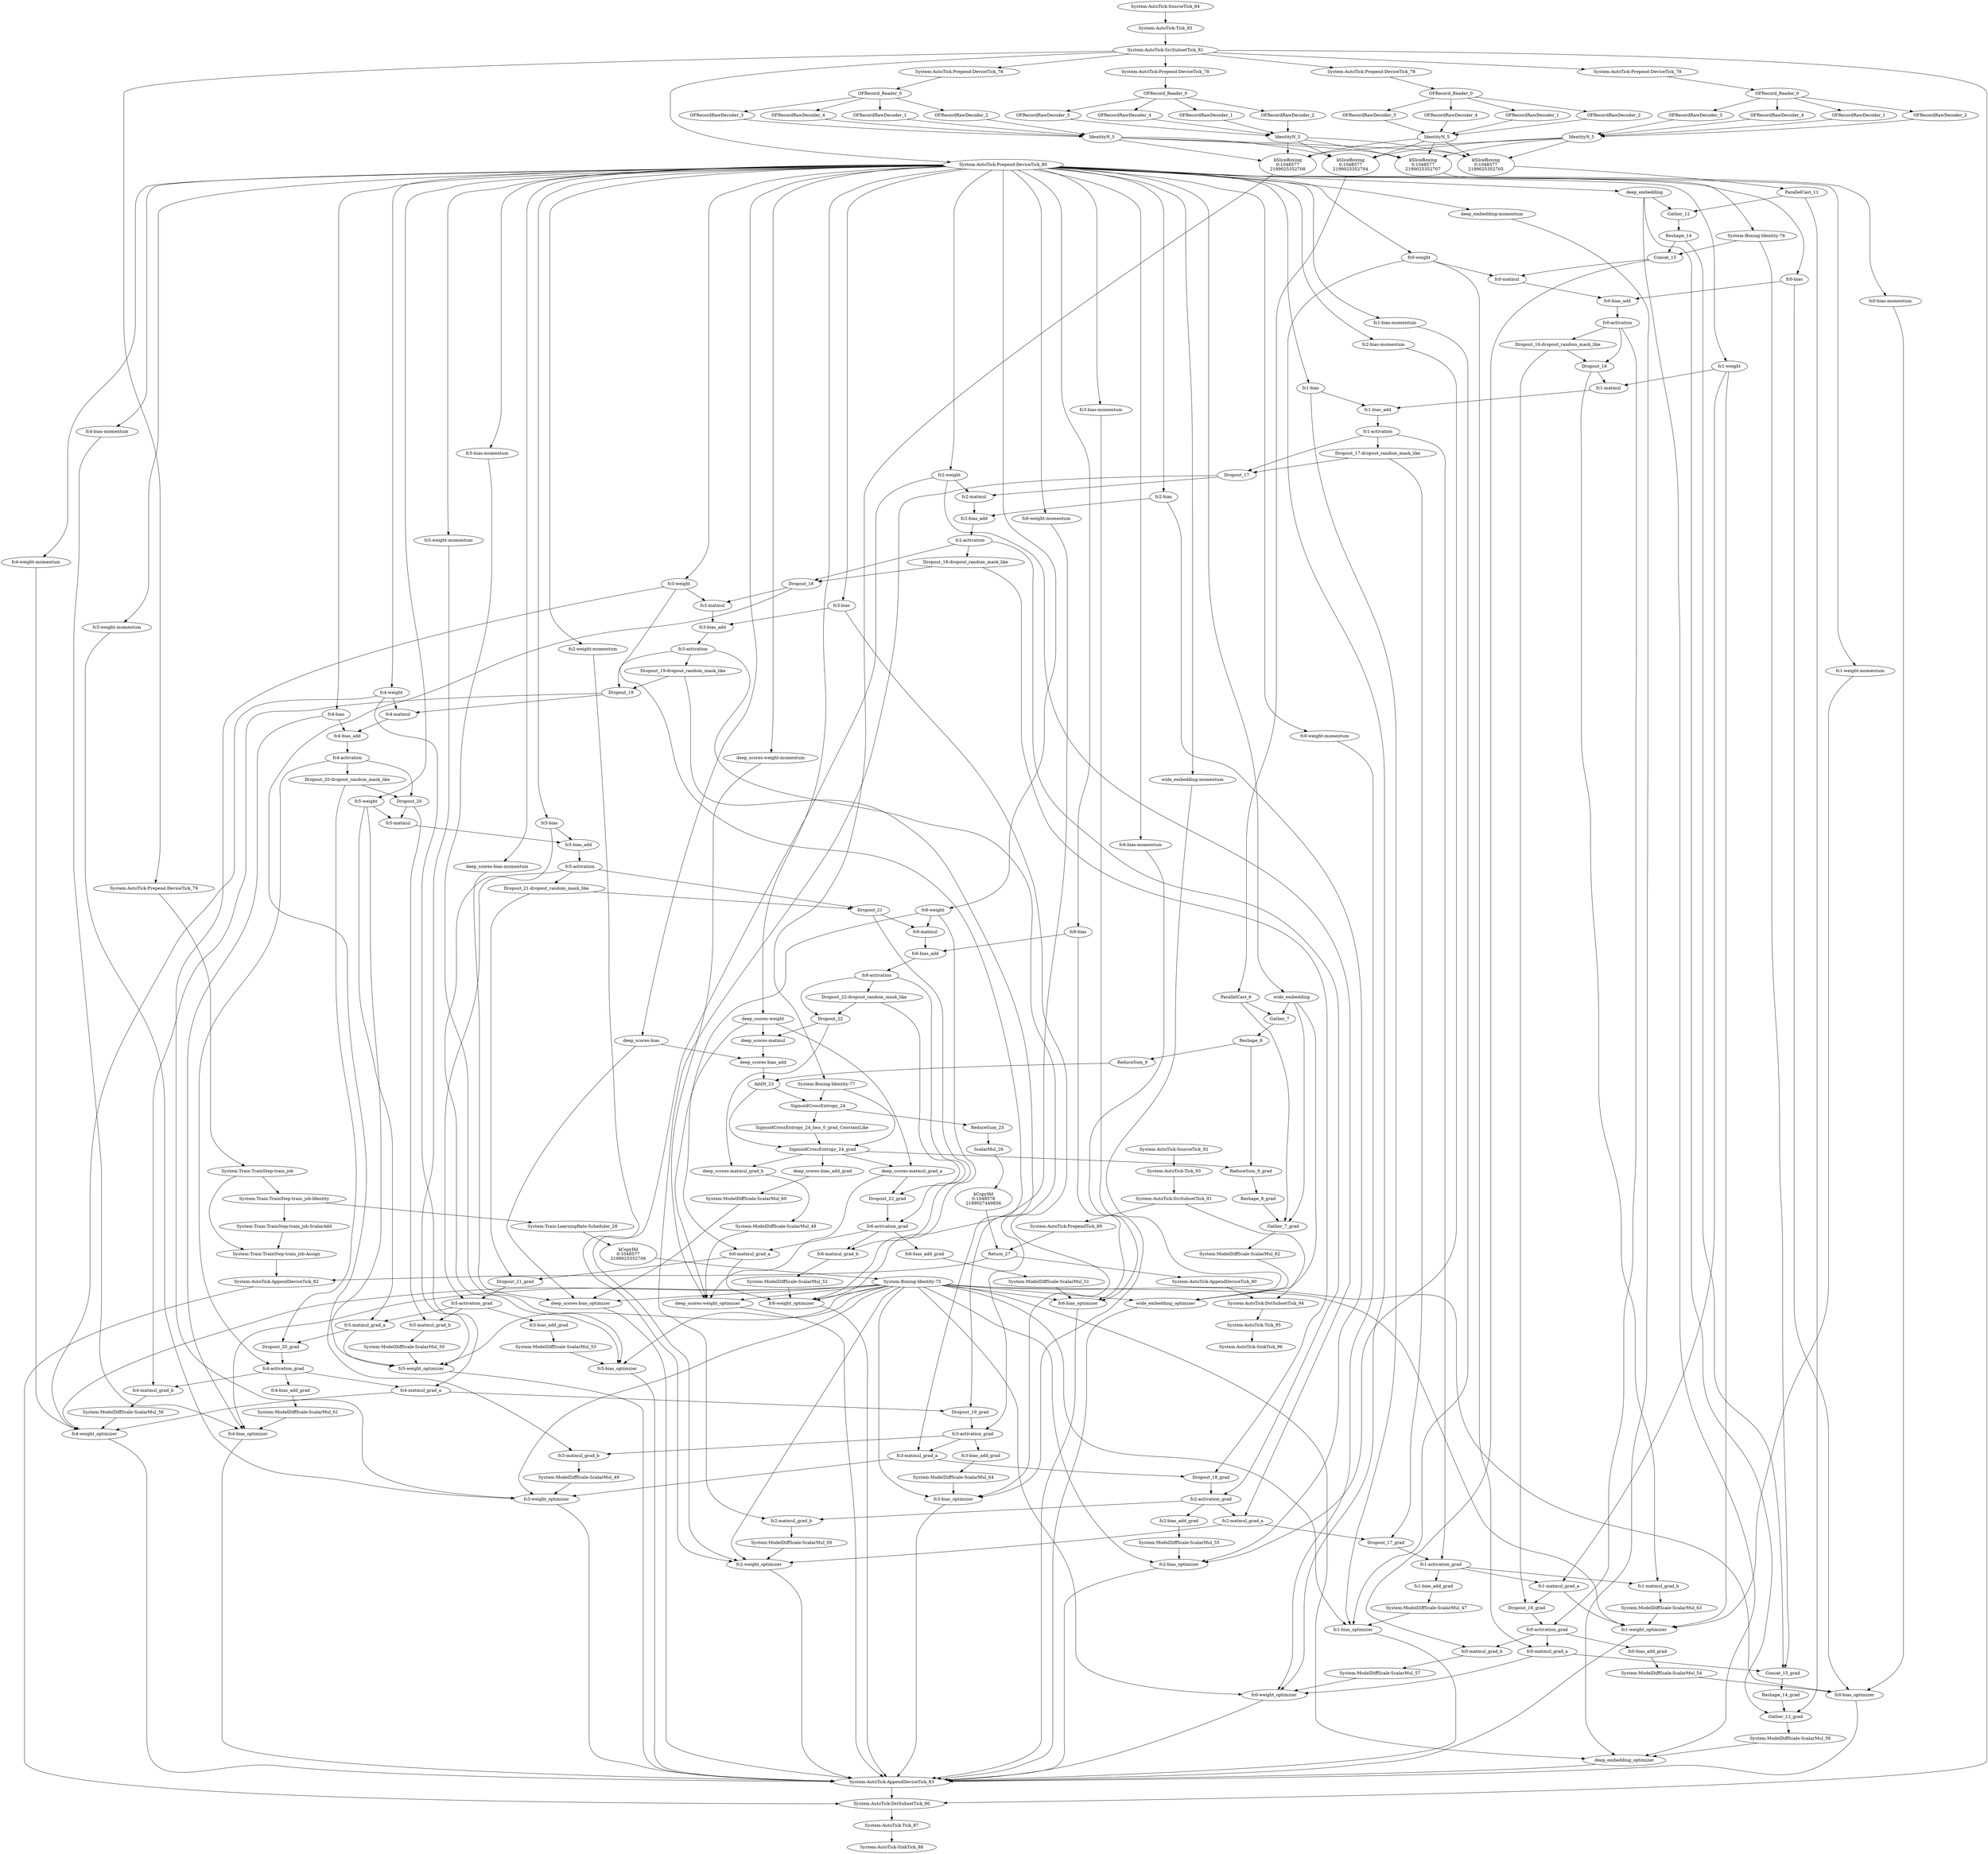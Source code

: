 digraph {
"5173" [label="OFRecord_Reader_0"]
"5174" [label="OFRecord_Reader_0"]
"5175" [label="OFRecord_Reader_0"]
"5176" [label="OFRecord_Reader_0"]
"5177" [label="OFRecordRawDecoder_1"]
"5178" [label="OFRecordRawDecoder_1"]
"5179" [label="OFRecordRawDecoder_1"]
"5180" [label="OFRecordRawDecoder_1"]
"5181" [label="OFRecordRawDecoder_2"]
"5182" [label="OFRecordRawDecoder_2"]
"5183" [label="OFRecordRawDecoder_2"]
"5184" [label="OFRecordRawDecoder_2"]
"5185" [label="OFRecordRawDecoder_3"]
"5186" [label="OFRecordRawDecoder_3"]
"5187" [label="OFRecordRawDecoder_3"]
"5188" [label="OFRecordRawDecoder_3"]
"5189" [label="OFRecordRawDecoder_4"]
"5190" [label="OFRecordRawDecoder_4"]
"5191" [label="OFRecordRawDecoder_4"]
"5192" [label="OFRecordRawDecoder_4"]
"5193" [label="IdentityN_5"]
"5194" [label="IdentityN_5"]
"5195" [label="IdentityN_5"]
"5196" [label="IdentityN_5"]
"5197" [label="ParallelCast_6"]
"5198" [label="wide_embedding"]
"5199" [label="Gather_7"]
"5200" [label="Reshape_8"]
"5201" [label="ReduceSum_9"]
"5202" [label="ParallelCast_11"]
"5203" [label="deep_embedding"]
"5204" [label="Gather_12"]
"5205" [label="Reshape_14"]
"5206" [label="Concat_15"]
"5207" [label="fc0-weight"]
"5208" [label="fc0-matmul"]
"5209" [label="fc0-bias"]
"5210" [label="fc0-bias_add"]
"5211" [label="fc0-activation"]
"5212" [label="Dropout_16-dropout_random_mask_like"]
"5213" [label="Dropout_16"]
"5214" [label="fc1-weight"]
"5215" [label="fc1-matmul"]
"5216" [label="fc1-bias"]
"5217" [label="fc1-bias_add"]
"5218" [label="fc1-activation"]
"5219" [label="Dropout_17-dropout_random_mask_like"]
"5220" [label="Dropout_17"]
"5221" [label="fc2-weight"]
"5222" [label="fc2-matmul"]
"5223" [label="fc2-bias"]
"5224" [label="fc2-bias_add"]
"5225" [label="fc2-activation"]
"5226" [label="Dropout_18-dropout_random_mask_like"]
"5227" [label="Dropout_18"]
"5228" [label="fc3-weight"]
"5229" [label="fc3-matmul"]
"5230" [label="fc3-bias"]
"5231" [label="fc3-bias_add"]
"5232" [label="fc3-activation"]
"5233" [label="Dropout_19-dropout_random_mask_like"]
"5234" [label="Dropout_19"]
"5235" [label="fc4-weight"]
"5236" [label="fc4-matmul"]
"5237" [label="fc4-bias"]
"5238" [label="fc4-bias_add"]
"5239" [label="fc4-activation"]
"5240" [label="Dropout_20-dropout_random_mask_like"]
"5241" [label="Dropout_20"]
"5242" [label="fc5-weight"]
"5243" [label="fc5-matmul"]
"5244" [label="fc5-bias"]
"5245" [label="fc5-bias_add"]
"5246" [label="fc5-activation"]
"5247" [label="Dropout_21-dropout_random_mask_like"]
"5248" [label="Dropout_21"]
"5249" [label="fc6-weight"]
"5250" [label="fc6-matmul"]
"5251" [label="fc6-bias"]
"5252" [label="fc6-bias_add"]
"5253" [label="fc6-activation"]
"5254" [label="Dropout_22-dropout_random_mask_like"]
"5255" [label="Dropout_22"]
"5256" [label="deep_scores-weight"]
"5257" [label="deep_scores-matmul"]
"5258" [label="deep_scores-bias"]
"5259" [label="deep_scores-bias_add"]
"5260" [label="AddN_23"]
"5261" [label="SigmoidCrossEntropy_24"]
"5262" [label="ReduceSum_25"]
"5263" [label="ScalarMul_26"]
"5264" [label="Return_27"]
"5265" [label="System-Train-TrainStep-train_job"]
"5266" [label="System-Train-TrainStep-train_job-Identity"]
"5267" [label="System-Train-TrainStep-train_job-ScalarAdd"]
"5268" [label="System-Train-TrainStep-train_job-Assign"]
"5269" [label="System-Train-LearningRate-Scheduler_28"]
"5270" [label="SigmoidCrossEntropy_24_loss_0_grad_ConstantLike"]
"5271" [label="SigmoidCrossEntropy_24_grad"]
"5272" [label="deep_scores-bias_add_grad"]
"5273" [label="ReduceSum_9_grad"]
"5274" [label="deep_scores-matmul_grad_a"]
"5275" [label="deep_scores-matmul_grad_b"]
"5276" [label="Reshape_8_grad"]
"5277" [label="Dropout_22_grad"]
"5278" [label="Gather_7_grad"]
"5279" [label="fc6-activation_grad"]
"5280" [label="fc6-bias_add_grad"]
"5281" [label="fc6-matmul_grad_a"]
"5282" [label="fc6-matmul_grad_b"]
"5283" [label="Dropout_21_grad"]
"5284" [label="fc5-activation_grad"]
"5285" [label="fc5-bias_add_grad"]
"5286" [label="fc5-matmul_grad_a"]
"5287" [label="fc5-matmul_grad_b"]
"5288" [label="Dropout_20_grad"]
"5289" [label="fc4-activation_grad"]
"5290" [label="fc4-bias_add_grad"]
"5291" [label="fc4-matmul_grad_a"]
"5292" [label="fc4-matmul_grad_b"]
"5293" [label="Dropout_19_grad"]
"5294" [label="fc3-activation_grad"]
"5295" [label="fc3-bias_add_grad"]
"5296" [label="fc3-matmul_grad_a"]
"5297" [label="fc3-matmul_grad_b"]
"5298" [label="Dropout_18_grad"]
"5299" [label="fc2-activation_grad"]
"5300" [label="fc2-bias_add_grad"]
"5301" [label="fc2-matmul_grad_a"]
"5302" [label="fc2-matmul_grad_b"]
"5303" [label="Dropout_17_grad"]
"5304" [label="fc1-activation_grad"]
"5305" [label="fc1-bias_add_grad"]
"5306" [label="fc1-matmul_grad_a"]
"5307" [label="fc1-matmul_grad_b"]
"5308" [label="Dropout_16_grad"]
"5309" [label="fc0-activation_grad"]
"5310" [label="fc0-bias_add_grad"]
"5311" [label="fc0-matmul_grad_a"]
"5312" [label="fc0-matmul_grad_b"]
"5313" [label="Concat_15_grad"]
"5314" [label="Reshape_14_grad"]
"5315" [label="Gather_12_grad"]
"5316" [label="System-ModelDiffScale-ScalarMul_47"]
"5317" [label="System-ModelDiffScale-ScalarMul_48"]
"5318" [label="System-ModelDiffScale-ScalarMul_49"]
"5319" [label="System-ModelDiffScale-ScalarMul_50"]
"5320" [label="System-ModelDiffScale-ScalarMul_51"]
"5321" [label="System-ModelDiffScale-ScalarMul_52"]
"5322" [label="System-ModelDiffScale-ScalarMul_53"]
"5323" [label="System-ModelDiffScale-ScalarMul_54"]
"5324" [label="System-ModelDiffScale-ScalarMul_55"]
"5325" [label="System-ModelDiffScale-ScalarMul_56"]
"5326" [label="System-ModelDiffScale-ScalarMul_57"]
"5327" [label="System-ModelDiffScale-ScalarMul_58"]
"5328" [label="System-ModelDiffScale-ScalarMul_59"]
"5329" [label="System-ModelDiffScale-ScalarMul_60"]
"5330" [label="System-ModelDiffScale-ScalarMul_61"]
"5331" [label="System-ModelDiffScale-ScalarMul_62"]
"5332" [label="System-ModelDiffScale-ScalarMul_63"]
"5333" [label="System-ModelDiffScale-ScalarMul_64"]
"5334" [label="wide_embedding-momentum"]
"5335" [label="wide_embedding_optimizer"]
"5336" [label="deep_embedding-momentum"]
"5337" [label="deep_embedding_optimizer"]
"5338" [label="fc0-weight-momentum"]
"5339" [label="fc0-weight_optimizer"]
"5340" [label="fc0-bias-momentum"]
"5341" [label="fc0-bias_optimizer"]
"5342" [label="fc1-weight-momentum"]
"5343" [label="fc1-weight_optimizer"]
"5344" [label="fc1-bias-momentum"]
"5345" [label="fc1-bias_optimizer"]
"5346" [label="fc2-weight-momentum"]
"5347" [label="fc2-weight_optimizer"]
"5348" [label="fc2-bias-momentum"]
"5349" [label="fc2-bias_optimizer"]
"5350" [label="fc3-weight-momentum"]
"5351" [label="fc3-weight_optimizer"]
"5352" [label="fc3-bias-momentum"]
"5353" [label="fc3-bias_optimizer"]
"5354" [label="fc4-weight-momentum"]
"5355" [label="fc4-weight_optimizer"]
"5356" [label="fc4-bias-momentum"]
"5357" [label="fc4-bias_optimizer"]
"5358" [label="fc5-weight-momentum"]
"5359" [label="fc5-weight_optimizer"]
"5360" [label="fc5-bias-momentum"]
"5361" [label="fc5-bias_optimizer"]
"5362" [label="fc6-weight-momentum"]
"5363" [label="fc6-weight_optimizer"]
"5364" [label="fc6-bias-momentum"]
"5365" [label="fc6-bias_optimizer"]
"5366" [label="deep_scores-weight-momentum"]
"5367" [label="deep_scores-weight_optimizer"]
"5368" [label="deep_scores-bias-momentum"]
"5369" [label="deep_scores-bias_optimizer"]
"5370" [label="System-Boxing-Identity-75"]
"5371" [label="System-Boxing-Identity-76"]
"5372" [label="System-Boxing-Identity-77"]
"5373" [label="System-AutoTick-Prepend-DeviceTick_78"]
"5374" [label="System-AutoTick-Prepend-DeviceTick_78"]
"5375" [label="System-AutoTick-Prepend-DeviceTick_78"]
"5376" [label="System-AutoTick-Prepend-DeviceTick_78"]
"5377" [label="System-AutoTick-Prepend-DeviceTick_79"]
"5378" [label="System-AutoTick-Prepend-DeviceTick_80"]
"5379" [label="System-AutoTick-SrcSubsetTick_81"]
"5380" [label="System-AutoTick-AppendDeviceTick_82"]
"5381" [label="System-AutoTick-AppendDeviceTick_83"]
"5382" [label="System-AutoTick-SourceTick_84"]
"5383" [label="System-AutoTick-Tick_85"]
"5384" [label="System-AutoTick-DstSubsetTick_86"]
"5385" [label="System-AutoTick-Tick_87"]
"5386" [label="System-AutoTick-SinkTick_88"]
"5387" [label="System-AutoTick-PrependTick_89"]
"5388" [label="System-AutoTick-AppendDeviceTick_90"]
"5389" [label="System-AutoTick-SrcSubsetTick_91"]
"5390" [label="System-AutoTick-SourceTick_92"]
"5391" [label="System-AutoTick-Tick_93"]
"5392" [label="System-AutoTick-DstSubsetTick_94"]
"5393" [label="System-AutoTick-Tick_95"]
"5394" [label="System-AutoTick-SinkTick_96"]
"5415" [label="kSliceBoxing\n0:1048577\n2199025352704"]
"5428" [label="kSliceBoxing\n0:1048577\n2199025352705"]
"5607" [label="kCopyHd\n0:1048578\n2199027449856"]
"6008" [label="kCopyHd\n0:1048577\n2199025352706"]
"6011" [label="kSliceBoxing\n0:1048577\n2199025352707"]
"6014" [label="kSliceBoxing\n0:1048577\n2199025352708"]
"5373" -> "5173"[label=""];
"5374" -> "5174"[label=""];
"5375" -> "5175"[label=""];
"5376" -> "5176"[label=""];
"5173" -> "5177"[label=""];
"5174" -> "5178"[label=""];
"5175" -> "5179"[label=""];
"5176" -> "5180"[label=""];
"5173" -> "5181"[label=""];
"5174" -> "5182"[label=""];
"5175" -> "5183"[label=""];
"5176" -> "5184"[label=""];
"5173" -> "5185"[label=""];
"5174" -> "5186"[label=""];
"5175" -> "5187"[label=""];
"5176" -> "5188"[label=""];
"5173" -> "5189"[label=""];
"5174" -> "5190"[label=""];
"5175" -> "5191"[label=""];
"5176" -> "5192"[label=""];
"5189" -> "5193"[label=""];
"5190" -> "5194"[label=""];
"5191" -> "5195"[label=""];
"5192" -> "5196"[label=""];
"5185" -> "5193"[label=""];
"5186" -> "5194"[label=""];
"5187" -> "5195"[label=""];
"5188" -> "5196"[label=""];
"5177" -> "5193"[label=""];
"5178" -> "5194"[label=""];
"5179" -> "5195"[label=""];
"5180" -> "5196"[label=""];
"5181" -> "5193"[label=""];
"5182" -> "5194"[label=""];
"5183" -> "5195"[label=""];
"5184" -> "5196"[label=""];
"5193" -> "5415"[label=""];
"5194" -> "5415"[label=""];
"5195" -> "5415"[label=""];
"5196" -> "5415"[label=""];
"5415" -> "5197"[label=""];
"5378" -> "5198"[label=""];
"5198" -> "5199"[label=""];
"5197" -> "5199"[label=""];
"5199" -> "5200"[label=""];
"5200" -> "5201"[label=""];
"5193" -> "5428"[label=""];
"5194" -> "5428"[label=""];
"5195" -> "5428"[label=""];
"5196" -> "5428"[label=""];
"5428" -> "5202"[label=""];
"5378" -> "5203"[label=""];
"5203" -> "5204"[label=""];
"5202" -> "5204"[label=""];
"5204" -> "5205"[label=""];
"5371" -> "5206"[label=""];
"5205" -> "5206"[label=""];
"5378" -> "5207"[label=""];
"5207" -> "5208"[label=""];
"5206" -> "5208"[label=""];
"5378" -> "5209"[label=""];
"5209" -> "5210"[label=""];
"5208" -> "5210"[label=""];
"5210" -> "5211"[label=""];
"5211" -> "5212"[label=""];
"5211" -> "5213"[label=""];
"5212" -> "5213"[label=""];
"5378" -> "5214"[label=""];
"5214" -> "5215"[label=""];
"5213" -> "5215"[label=""];
"5378" -> "5216"[label=""];
"5216" -> "5217"[label=""];
"5215" -> "5217"[label=""];
"5217" -> "5218"[label=""];
"5218" -> "5219"[label=""];
"5218" -> "5220"[label=""];
"5219" -> "5220"[label=""];
"5378" -> "5221"[label=""];
"5221" -> "5222"[label=""];
"5220" -> "5222"[label=""];
"5378" -> "5223"[label=""];
"5223" -> "5224"[label=""];
"5222" -> "5224"[label=""];
"5224" -> "5225"[label=""];
"5225" -> "5226"[label=""];
"5226" -> "5227"[label=""];
"5225" -> "5227"[label=""];
"5378" -> "5228"[label=""];
"5228" -> "5229"[label=""];
"5227" -> "5229"[label=""];
"5378" -> "5230"[label=""];
"5230" -> "5231"[label=""];
"5229" -> "5231"[label=""];
"5231" -> "5232"[label=""];
"5232" -> "5233"[label=""];
"5233" -> "5234"[label=""];
"5232" -> "5234"[label=""];
"5378" -> "5235"[label=""];
"5235" -> "5236"[label=""];
"5234" -> "5236"[label=""];
"5378" -> "5237"[label=""];
"5237" -> "5238"[label=""];
"5236" -> "5238"[label=""];
"5238" -> "5239"[label=""];
"5239" -> "5240"[label=""];
"5240" -> "5241"[label=""];
"5239" -> "5241"[label=""];
"5378" -> "5242"[label=""];
"5242" -> "5243"[label=""];
"5241" -> "5243"[label=""];
"5378" -> "5244"[label=""];
"5244" -> "5245"[label=""];
"5243" -> "5245"[label=""];
"5245" -> "5246"[label=""];
"5246" -> "5247"[label=""];
"5246" -> "5248"[label=""];
"5247" -> "5248"[label=""];
"5378" -> "5249"[label=""];
"5249" -> "5250"[label=""];
"5248" -> "5250"[label=""];
"5378" -> "5251"[label=""];
"5251" -> "5252"[label=""];
"5250" -> "5252"[label=""];
"5252" -> "5253"[label=""];
"5253" -> "5254"[label=""];
"5253" -> "5255"[label=""];
"5254" -> "5255"[label=""];
"5378" -> "5256"[label=""];
"5256" -> "5257"[label=""];
"5255" -> "5257"[label=""];
"5378" -> "5258"[label=""];
"5258" -> "5259"[label=""];
"5257" -> "5259"[label=""];
"5259" -> "5260"[label=""];
"5201" -> "5260"[label=""];
"5372" -> "5261"[label=""];
"5260" -> "5261"[label=""];
"5261" -> "5262"[label=""];
"5262" -> "5263"[label=""];
"5263" -> "5607"[label=""];
"5607" -> "5264"[label=""];
"5377" -> "5265"[label=""];
"5265" -> "5266"[label=""];
"5266" -> "5267"[label=""];
"5265" -> "5268"[label=""];
"5267" -> "5268"[label=""];
"5266" -> "5269"[label=""];
"5261" -> "5270"[label=""];
"5270" -> "5271"[label=""];
"5260" -> "5271"[label=""];
"5372" -> "5271"[label=""];
"5271" -> "5272"[label=""];
"5200" -> "5273"[label=""];
"5271" -> "5273"[label=""];
"5256" -> "5274"[label=""];
"5271" -> "5274"[label=""];
"5255" -> "5275"[label=""];
"5271" -> "5275"[label=""];
"5273" -> "5276"[label=""];
"5274" -> "5277"[label=""];
"5254" -> "5277"[label=""];
"5276" -> "5278"[label=""];
"5197" -> "5278"[label=""];
"5198" -> "5278"[label=""];
"5253" -> "5279"[label=""];
"5277" -> "5279"[label=""];
"5279" -> "5280"[label=""];
"5249" -> "5281"[label=""];
"5279" -> "5281"[label=""];
"5248" -> "5282"[label=""];
"5279" -> "5282"[label=""];
"5281" -> "5283"[label=""];
"5247" -> "5283"[label=""];
"5283" -> "5284"[label=""];
"5246" -> "5284"[label=""];
"5284" -> "5285"[label=""];
"5242" -> "5286"[label=""];
"5284" -> "5286"[label=""];
"5241" -> "5287"[label=""];
"5284" -> "5287"[label=""];
"5286" -> "5288"[label=""];
"5240" -> "5288"[label=""];
"5288" -> "5289"[label=""];
"5239" -> "5289"[label=""];
"5289" -> "5290"[label=""];
"5235" -> "5291"[label=""];
"5289" -> "5291"[label=""];
"5234" -> "5292"[label=""];
"5289" -> "5292"[label=""];
"5291" -> "5293"[label=""];
"5233" -> "5293"[label=""];
"5232" -> "5294"[label=""];
"5293" -> "5294"[label=""];
"5294" -> "5295"[label=""];
"5228" -> "5296"[label=""];
"5294" -> "5296"[label=""];
"5227" -> "5297"[label=""];
"5294" -> "5297"[label=""];
"5296" -> "5298"[label=""];
"5226" -> "5298"[label=""];
"5298" -> "5299"[label=""];
"5225" -> "5299"[label=""];
"5299" -> "5300"[label=""];
"5221" -> "5301"[label=""];
"5299" -> "5301"[label=""];
"5220" -> "5302"[label=""];
"5299" -> "5302"[label=""];
"5301" -> "5303"[label=""];
"5219" -> "5303"[label=""];
"5218" -> "5304"[label=""];
"5303" -> "5304"[label=""];
"5304" -> "5305"[label=""];
"5214" -> "5306"[label=""];
"5304" -> "5306"[label=""];
"5213" -> "5307"[label=""];
"5304" -> "5307"[label=""];
"5306" -> "5308"[label=""];
"5212" -> "5308"[label=""];
"5211" -> "5309"[label=""];
"5308" -> "5309"[label=""];
"5309" -> "5310"[label=""];
"5207" -> "5311"[label=""];
"5309" -> "5311"[label=""];
"5206" -> "5312"[label=""];
"5309" -> "5312"[label=""];
"5311" -> "5313"[label=""];
"5205" -> "5313"[label=""];
"5371" -> "5313"[label=""];
"5313" -> "5314"[label=""];
"5202" -> "5315"[label=""];
"5203" -> "5315"[label=""];
"5314" -> "5315"[label=""];
"5305" -> "5316"[label=""];
"5275" -> "5317"[label=""];
"5297" -> "5318"[label=""];
"5287" -> "5319"[label=""];
"5280" -> "5320"[label=""];
"5282" -> "5321"[label=""];
"5285" -> "5322"[label=""];
"5310" -> "5323"[label=""];
"5300" -> "5324"[label=""];
"5292" -> "5325"[label=""];
"5312" -> "5326"[label=""];
"5315" -> "5327"[label=""];
"5302" -> "5328"[label=""];
"5272" -> "5329"[label=""];
"5290" -> "5330"[label=""];
"5278" -> "5331"[label=""];
"5307" -> "5332"[label=""];
"5295" -> "5333"[label=""];
"5378" -> "5334"[label=""];
"5198" -> "5335"[label=""];
"5370" -> "5335"[label=""];
"5331" -> "5335"[label=""];
"5334" -> "5335"[label=""];
"5378" -> "5336"[label=""];
"5203" -> "5337"[label=""];
"5370" -> "5337"[label=""];
"5327" -> "5337"[label=""];
"5336" -> "5337"[label=""];
"5378" -> "5338"[label=""];
"5370" -> "5339"[label=""];
"5326" -> "5339"[label=""];
"5207" -> "5339"[label=""];
"5338" -> "5339"[label=""];
"5378" -> "5340"[label=""];
"5209" -> "5341"[label=""];
"5370" -> "5341"[label=""];
"5323" -> "5341"[label=""];
"5340" -> "5341"[label=""];
"5378" -> "5342"[label=""];
"5214" -> "5343"[label=""];
"5370" -> "5343"[label=""];
"5332" -> "5343"[label=""];
"5342" -> "5343"[label=""];
"5378" -> "5344"[label=""];
"5370" -> "5345"[label=""];
"5344" -> "5345"[label=""];
"5216" -> "5345"[label=""];
"5316" -> "5345"[label=""];
"5378" -> "5346"[label=""];
"5370" -> "5347"[label=""];
"5346" -> "5347"[label=""];
"5221" -> "5347"[label=""];
"5328" -> "5347"[label=""];
"5378" -> "5348"[label=""];
"5223" -> "5349"[label=""];
"5370" -> "5349"[label=""];
"5324" -> "5349"[label=""];
"5348" -> "5349"[label=""];
"5378" -> "5350"[label=""];
"5370" -> "5351"[label=""];
"5350" -> "5351"[label=""];
"5228" -> "5351"[label=""];
"5318" -> "5351"[label=""];
"5378" -> "5352"[label=""];
"5370" -> "5353"[label=""];
"5352" -> "5353"[label=""];
"5230" -> "5353"[label=""];
"5333" -> "5353"[label=""];
"5378" -> "5354"[label=""];
"5370" -> "5355"[label=""];
"5235" -> "5355"[label=""];
"5325" -> "5355"[label=""];
"5354" -> "5355"[label=""];
"5378" -> "5356"[label=""];
"5370" -> "5357"[label=""];
"5356" -> "5357"[label=""];
"5237" -> "5357"[label=""];
"5330" -> "5357"[label=""];
"5378" -> "5358"[label=""];
"5370" -> "5359"[label=""];
"5319" -> "5359"[label=""];
"5242" -> "5359"[label=""];
"5358" -> "5359"[label=""];
"5378" -> "5360"[label=""];
"5370" -> "5361"[label=""];
"5360" -> "5361"[label=""];
"5244" -> "5361"[label=""];
"5322" -> "5361"[label=""];
"5378" -> "5362"[label=""];
"5370" -> "5363"[label=""];
"5362" -> "5363"[label=""];
"5249" -> "5363"[label=""];
"5321" -> "5363"[label=""];
"5378" -> "5364"[label=""];
"5251" -> "5365"[label=""];
"5320" -> "5365"[label=""];
"5370" -> "5365"[label=""];
"5364" -> "5365"[label=""];
"5378" -> "5366"[label=""];
"5256" -> "5367"[label=""];
"5370" -> "5367"[label=""];
"5317" -> "5367"[label=""];
"5366" -> "5367"[label=""];
"5378" -> "5368"[label=""];
"5258" -> "5369"[label=""];
"5370" -> "5369"[label=""];
"5329" -> "5369"[label=""];
"5368" -> "5369"[label=""];
"5269" -> "6008"[label=""];
"6008" -> "5370"[label=""];
"5193" -> "6011"[label=""];
"5194" -> "6011"[label=""];
"5195" -> "6011"[label=""];
"5196" -> "6011"[label=""];
"6011" -> "5371"[label=""];
"5193" -> "6014"[label=""];
"5194" -> "6014"[label=""];
"5195" -> "6014"[label=""];
"5196" -> "6014"[label=""];
"6014" -> "5372"[label=""];
"5379" -> "5373"[label=""];
"5379" -> "5374"[label=""];
"5379" -> "5375"[label=""];
"5379" -> "5376"[label=""];
"5379" -> "5377"[label=""];
"5379" -> "5378"[label=""];
"5383" -> "5379"[label=""];
"5382" -> "5383"[label=""];
"5380" -> "5384"[label=""];
"5379" -> "5384"[label=""];
"5381" -> "5384"[label=""];
"5384" -> "5385"[label=""];
"5385" -> "5386"[label=""];
"5389" -> "5387"[label=""];
"5391" -> "5389"[label=""];
"5390" -> "5391"[label=""];
"5388" -> "5392"[label=""];
"5389" -> "5392"[label=""];
"5392" -> "5393"[label=""];
"5393" -> "5394"[label=""];
"5387" -> "5264"[label=""];
"5311" -> "5339"[label=""];
"5306" -> "5343"[label=""];
"5301" -> "5347"[label=""];
"5296" -> "5351"[label=""];
"5291" -> "5355"[label=""];
"5286" -> "5359"[label=""];
"5281" -> "5363"[label=""];
"5274" -> "5367"[label=""];
"5268" -> "5380"[label=""];
"5264" -> "5380"[label=""];
"5369" -> "5381"[label=""];
"5367" -> "5381"[label=""];
"5365" -> "5381"[label=""];
"5341" -> "5381"[label=""];
"5355" -> "5381"[label=""];
"5361" -> "5381"[label=""];
"5335" -> "5381"[label=""];
"5363" -> "5381"[label=""];
"5343" -> "5381"[label=""];
"5353" -> "5381"[label=""];
"5339" -> "5381"[label=""];
"5351" -> "5381"[label=""];
"5337" -> "5381"[label=""];
"5359" -> "5381"[label=""];
"5357" -> "5381"[label=""];
"5345" -> "5381"[label=""];
"5347" -> "5381"[label=""];
"5349" -> "5381"[label=""];
"5264" -> "5388"[label=""];
}
